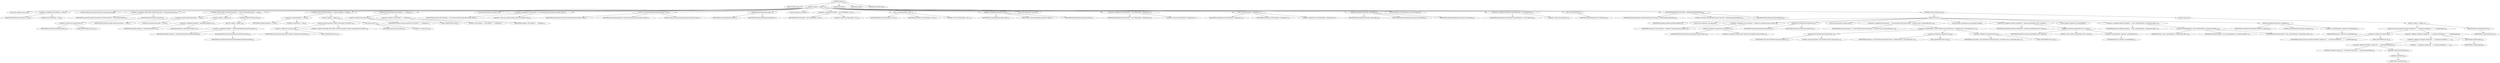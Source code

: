 digraph "main" {  
"342" [label = <(METHOD,main)<SUB>153</SUB>> ]
"343" [label = <(PARAM,String[] args)<SUB>153</SUB>> ]
"344" [label = <(BLOCK,&lt;empty&gt;,&lt;empty&gt;)<SUB>153</SUB>> ]
"345" [label = <(LOCAL,File antHome: java.io.File)> ]
"346" [label = <(&lt;operator&gt;.assignment,File antHome = null)<SUB>154</SUB>> ]
"347" [label = <(IDENTIFIER,antHome,File antHome = null)<SUB>154</SUB>> ]
"348" [label = <(LITERAL,null,File antHome = null)<SUB>154</SUB>> ]
"349" [label = <(LOCAL,ClassLoader systemClassLoader: java.lang.ClassLoader)> ]
"350" [label = <(&lt;operator&gt;.assignment,ClassLoader systemClassLoader = this.getClassLoader())<SUB>155</SUB>> ]
"351" [label = <(IDENTIFIER,systemClassLoader,ClassLoader systemClassLoader = this.getClassLoader())<SUB>155</SUB>> ]
"352" [label = <(getClassLoader,this.getClassLoader())<SUB>155</SUB>> ]
"353" [label = <(&lt;operator&gt;.fieldAccess,Launcher.class)<SUB>155</SUB>> ]
"354" [label = <(IDENTIFIER,Launcher,this.getClassLoader())<SUB>155</SUB>> ]
"355" [label = <(FIELD_IDENTIFIER,class,class)<SUB>155</SUB>> ]
"356" [label = <(CONTROL_STRUCTURE,if (systemClassLoader == null),if (systemClassLoader == null))<SUB>156</SUB>> ]
"357" [label = <(&lt;operator&gt;.equals,systemClassLoader == null)<SUB>156</SUB>> ]
"358" [label = <(IDENTIFIER,systemClassLoader,systemClassLoader == null)<SUB>156</SUB>> ]
"359" [label = <(LITERAL,null,systemClassLoader == null)<SUB>156</SUB>> ]
"360" [label = <(BLOCK,&lt;empty&gt;,&lt;empty&gt;)<SUB>156</SUB>> ]
"361" [label = <(&lt;operator&gt;.assignment,antHome = determineAntHome11())<SUB>157</SUB>> ]
"362" [label = <(IDENTIFIER,antHome,antHome = determineAntHome11())<SUB>157</SUB>> ]
"363" [label = <(determineAntHome11,determineAntHome11())<SUB>157</SUB>> ]
"364" [label = <(CONTROL_STRUCTURE,else,else)<SUB>159</SUB>> ]
"365" [label = <(BLOCK,&lt;empty&gt;,&lt;empty&gt;)<SUB>159</SUB>> ]
"366" [label = <(&lt;operator&gt;.assignment,antHome = determineAntHome(systemClassLoader))<SUB>160</SUB>> ]
"367" [label = <(IDENTIFIER,antHome,antHome = determineAntHome(systemClassLoader))<SUB>160</SUB>> ]
"368" [label = <(determineAntHome,determineAntHome(systemClassLoader))<SUB>160</SUB>> ]
"369" [label = <(IDENTIFIER,systemClassLoader,determineAntHome(systemClassLoader))<SUB>160</SUB>> ]
"370" [label = <(CONTROL_STRUCTURE,if (antHome == null),if (antHome == null))<SUB>162</SUB>> ]
"371" [label = <(&lt;operator&gt;.equals,antHome == null)<SUB>162</SUB>> ]
"372" [label = <(IDENTIFIER,antHome,antHome == null)<SUB>162</SUB>> ]
"373" [label = <(LITERAL,null,antHome == null)<SUB>162</SUB>> ]
"374" [label = <(BLOCK,&lt;empty&gt;,&lt;empty&gt;)<SUB>162</SUB>> ]
"375" [label = <(println,System.err.println(&quot;Unable to determine ANT_HOME&quot;))<SUB>163</SUB>> ]
"376" [label = <(&lt;operator&gt;.fieldAccess,System.err)<SUB>163</SUB>> ]
"377" [label = <(IDENTIFIER,System,System.err.println(&quot;Unable to determine ANT_HOME&quot;))<SUB>163</SUB>> ]
"378" [label = <(FIELD_IDENTIFIER,err,err)<SUB>163</SUB>> ]
"379" [label = <(LITERAL,&quot;Unable to determine ANT_HOME&quot;,System.err.println(&quot;Unable to determine ANT_HOME&quot;))<SUB>163</SUB>> ]
"380" [label = <(exit,System.exit(1))<SUB>164</SUB>> ]
"381" [label = <(IDENTIFIER,System,System.exit(1))<SUB>164</SUB>> ]
"382" [label = <(LITERAL,1,System.exit(1))<SUB>164</SUB>> ]
"383" [label = <(println,System.out.println(&quot;ANT_HOME is &quot; + antHome))<SUB>167</SUB>> ]
"384" [label = <(&lt;operator&gt;.fieldAccess,System.out)<SUB>167</SUB>> ]
"385" [label = <(IDENTIFIER,System,System.out.println(&quot;ANT_HOME is &quot; + antHome))<SUB>167</SUB>> ]
"386" [label = <(FIELD_IDENTIFIER,out,out)<SUB>167</SUB>> ]
"387" [label = <(&lt;operator&gt;.addition,&quot;ANT_HOME is &quot; + antHome)<SUB>167</SUB>> ]
"388" [label = <(LITERAL,&quot;ANT_HOME is &quot;,&quot;ANT_HOME is &quot; + antHome)<SUB>167</SUB>> ]
"389" [label = <(IDENTIFIER,antHome,&quot;ANT_HOME is &quot; + antHome)<SUB>167</SUB>> ]
"30" [label = <(LOCAL,AntClassLoader antLoader: ANY)> ]
"390" [label = <(&lt;operator&gt;.assignment,ANY antLoader = new AntClassLoader(systemClassLoader, false))<SUB>170</SUB>> ]
"391" [label = <(IDENTIFIER,antLoader,ANY antLoader = new AntClassLoader(systemClassLoader, false))<SUB>170</SUB>> ]
"392" [label = <(&lt;operator&gt;.alloc,new AntClassLoader(systemClassLoader, false))<SUB>170</SUB>> ]
"393" [label = <(&lt;init&gt;,new AntClassLoader(systemClassLoader, false))<SUB>170</SUB>> ]
"29" [label = <(IDENTIFIER,antLoader,new AntClassLoader(systemClassLoader, false))<SUB>170</SUB>> ]
"394" [label = <(IDENTIFIER,systemClassLoader,new AntClassLoader(systemClassLoader, false))<SUB>170</SUB>> ]
"395" [label = <(LITERAL,false,new AntClassLoader(systemClassLoader, false))<SUB>170</SUB>> ]
"396" [label = <(addToolsJar,addToolsJar(antLoader))<SUB>173</SUB>> ]
"397" [label = <(IDENTIFIER,this,addToolsJar(antLoader))<SUB>173</SUB>> ]
"398" [label = <(IDENTIFIER,antLoader,addToolsJar(antLoader))<SUB>173</SUB>> ]
"32" [label = <(LOCAL,File libDir: java.io.File)> ]
"399" [label = <(&lt;operator&gt;.assignment,File libDir = new File(antHome, &quot;lib&quot;))<SUB>176</SUB>> ]
"400" [label = <(IDENTIFIER,libDir,File libDir = new File(antHome, &quot;lib&quot;))<SUB>176</SUB>> ]
"401" [label = <(&lt;operator&gt;.alloc,new File(antHome, &quot;lib&quot;))<SUB>176</SUB>> ]
"402" [label = <(&lt;init&gt;,new File(antHome, &quot;lib&quot;))<SUB>176</SUB>> ]
"31" [label = <(IDENTIFIER,libDir,new File(antHome, &quot;lib&quot;))<SUB>176</SUB>> ]
"403" [label = <(IDENTIFIER,antHome,new File(antHome, &quot;lib&quot;))<SUB>176</SUB>> ]
"404" [label = <(LITERAL,&quot;lib&quot;,new File(antHome, &quot;lib&quot;))<SUB>176</SUB>> ]
"405" [label = <(addDirJars,addDirJars(antLoader, libDir))<SUB>177</SUB>> ]
"406" [label = <(IDENTIFIER,this,addDirJars(antLoader, libDir))<SUB>177</SUB>> ]
"407" [label = <(IDENTIFIER,antLoader,addDirJars(antLoader, libDir))<SUB>177</SUB>> ]
"408" [label = <(IDENTIFIER,libDir,addDirJars(antLoader, libDir))<SUB>177</SUB>> ]
"34" [label = <(LOCAL,File optionalDir: java.io.File)> ]
"409" [label = <(&lt;operator&gt;.assignment,File optionalDir = new File(antHome, &quot;lib/optional&quot;))<SUB>179</SUB>> ]
"410" [label = <(IDENTIFIER,optionalDir,File optionalDir = new File(antHome, &quot;lib/optional&quot;))<SUB>179</SUB>> ]
"411" [label = <(&lt;operator&gt;.alloc,new File(antHome, &quot;lib/optional&quot;))<SUB>179</SUB>> ]
"412" [label = <(&lt;init&gt;,new File(antHome, &quot;lib/optional&quot;))<SUB>179</SUB>> ]
"33" [label = <(IDENTIFIER,optionalDir,new File(antHome, &quot;lib/optional&quot;))<SUB>179</SUB>> ]
"413" [label = <(IDENTIFIER,antHome,new File(antHome, &quot;lib/optional&quot;))<SUB>179</SUB>> ]
"414" [label = <(LITERAL,&quot;lib/optional&quot;,new File(antHome, &quot;lib/optional&quot;))<SUB>179</SUB>> ]
"415" [label = <(addDirJars,addDirJars(antLoader, optionalDir))<SUB>180</SUB>> ]
"416" [label = <(IDENTIFIER,this,addDirJars(antLoader, optionalDir))<SUB>180</SUB>> ]
"417" [label = <(IDENTIFIER,antLoader,addDirJars(antLoader, optionalDir))<SUB>180</SUB>> ]
"418" [label = <(IDENTIFIER,optionalDir,addDirJars(antLoader, optionalDir))<SUB>180</SUB>> ]
"36" [label = <(LOCAL,Properties launchProperties: java.util.Properties)> ]
"419" [label = <(&lt;operator&gt;.assignment,Properties launchProperties = new Properties())<SUB>182</SUB>> ]
"420" [label = <(IDENTIFIER,launchProperties,Properties launchProperties = new Properties())<SUB>182</SUB>> ]
"421" [label = <(&lt;operator&gt;.alloc,new Properties())<SUB>182</SUB>> ]
"422" [label = <(&lt;init&gt;,new Properties())<SUB>182</SUB>> ]
"35" [label = <(IDENTIFIER,launchProperties,new Properties())<SUB>182</SUB>> ]
"423" [label = <(put,launchProperties.put(&quot;ant.home&quot;, antHome.getAbsolutePath()))<SUB>183</SUB>> ]
"424" [label = <(IDENTIFIER,launchProperties,launchProperties.put(&quot;ant.home&quot;, antHome.getAbsolutePath()))<SUB>183</SUB>> ]
"425" [label = <(LITERAL,&quot;ant.home&quot;,launchProperties.put(&quot;ant.home&quot;, antHome.getAbsolutePath()))<SUB>183</SUB>> ]
"426" [label = <(getAbsolutePath,antHome.getAbsolutePath())<SUB>183</SUB>> ]
"427" [label = <(IDENTIFIER,antHome,antHome.getAbsolutePath())<SUB>183</SUB>> ]
"428" [label = <(CONTROL_STRUCTURE,try,try)<SUB>185</SUB>> ]
"429" [label = <(BLOCK,try,try)<SUB>185</SUB>> ]
"430" [label = <(LOCAL,Class mainClass: java.lang.Class)> ]
"431" [label = <(&lt;operator&gt;.assignment,Class mainClass = loadClass(&quot;org.apache.tools.ant.Main&quot;))<SUB>186</SUB>> ]
"432" [label = <(IDENTIFIER,mainClass,Class mainClass = loadClass(&quot;org.apache.tools.ant.Main&quot;))<SUB>186</SUB>> ]
"433" [label = <(loadClass,loadClass(&quot;org.apache.tools.ant.Main&quot;))<SUB>186</SUB>> ]
"434" [label = <(IDENTIFIER,antLoader,loadClass(&quot;org.apache.tools.ant.Main&quot;))<SUB>186</SUB>> ]
"435" [label = <(LITERAL,&quot;org.apache.tools.ant.Main&quot;,loadClass(&quot;org.apache.tools.ant.Main&quot;))<SUB>186</SUB>> ]
"436" [label = <(initializeClass,initializeClass(mainClass))<SUB>187</SUB>> ]
"437" [label = <(IDENTIFIER,antLoader,initializeClass(mainClass))<SUB>187</SUB>> ]
"438" [label = <(IDENTIFIER,mainClass,initializeClass(mainClass))<SUB>187</SUB>> ]
"439" [label = <(LOCAL,Class[] param: java.lang.Class[])> ]
"440" [label = <(&lt;operator&gt;.assignment,Class[] param = { Class.forName(&quot;[Ljava.lang.String;&quot;), Properties.class, ClassLoader.class })<SUB>189</SUB>> ]
"441" [label = <(IDENTIFIER,param,Class[] param = { Class.forName(&quot;[Ljava.lang.String;&quot;), Properties.class, ClassLoader.class })<SUB>189</SUB>> ]
"442" [label = <(&lt;operator&gt;.arrayInitializer,{ Class.forName(&quot;[Ljava.lang.String;&quot;), Properties.class, ClassLoader.class })<SUB>189</SUB>> ]
"443" [label = <(forName,Class.forName(&quot;[Ljava.lang.String;&quot;))<SUB>189</SUB>> ]
"444" [label = <(IDENTIFIER,Class,Class.forName(&quot;[Ljava.lang.String;&quot;))<SUB>189</SUB>> ]
"445" [label = <(LITERAL,&quot;[Ljava.lang.String;&quot;,Class.forName(&quot;[Ljava.lang.String;&quot;))<SUB>189</SUB>> ]
"446" [label = <(&lt;operator&gt;.fieldAccess,Properties.class)<SUB>190</SUB>> ]
"447" [label = <(IDENTIFIER,Properties,{ Class.forName(&quot;[Ljava.lang.String;&quot;), Properties.class, ClassLoader.class })<SUB>190</SUB>> ]
"448" [label = <(FIELD_IDENTIFIER,class,class)<SUB>190</SUB>> ]
"449" [label = <(&lt;operator&gt;.fieldAccess,ClassLoader.class)<SUB>190</SUB>> ]
"450" [label = <(IDENTIFIER,ClassLoader,{ Class.forName(&quot;[Ljava.lang.String;&quot;), Properties.class, ClassLoader.class })<SUB>190</SUB>> ]
"451" [label = <(FIELD_IDENTIFIER,class,class)<SUB>190</SUB>> ]
"452" [label = <(LOCAL,Method startMethod: java.lang.reflect.Method)> ]
"453" [label = <(&lt;operator&gt;.assignment,Method startMethod = mainClass.getMethod(&quot;start&quot;, param))<SUB>191</SUB>> ]
"454" [label = <(IDENTIFIER,startMethod,Method startMethod = mainClass.getMethod(&quot;start&quot;, param))<SUB>191</SUB>> ]
"455" [label = <(getMethod,mainClass.getMethod(&quot;start&quot;, param))<SUB>191</SUB>> ]
"456" [label = <(IDENTIFIER,mainClass,mainClass.getMethod(&quot;start&quot;, param))<SUB>191</SUB>> ]
"457" [label = <(LITERAL,&quot;start&quot;,mainClass.getMethod(&quot;start&quot;, param))<SUB>191</SUB>> ]
"458" [label = <(&lt;operator&gt;.arrayInitializer,&lt;operator&gt;.arrayInitializer)<SUB>191</SUB>> ]
"459" [label = <(IDENTIFIER,param,&lt;operator&gt;.arrayInitializer)<SUB>191</SUB>> ]
"460" [label = <(LOCAL,Object[] argument: java.lang.Object[])> ]
"461" [label = <(&lt;operator&gt;.assignment,Object[] argument = { args, launchProperties, systemClassLoader })<SUB>192</SUB>> ]
"462" [label = <(IDENTIFIER,argument,Object[] argument = { args, launchProperties, systemClassLoader })<SUB>192</SUB>> ]
"463" [label = <(&lt;operator&gt;.arrayInitializer,{ args, launchProperties, systemClassLoader })<SUB>192</SUB>> ]
"464" [label = <(IDENTIFIER,args,{ args, launchProperties, systemClassLoader })<SUB>192</SUB>> ]
"465" [label = <(IDENTIFIER,launchProperties,{ args, launchProperties, systemClassLoader })<SUB>192</SUB>> ]
"466" [label = <(IDENTIFIER,systemClassLoader,{ args, launchProperties, systemClassLoader })<SUB>192</SUB>> ]
"467" [label = <(invoke,startMethod.invoke(null, argument))<SUB>193</SUB>> ]
"468" [label = <(IDENTIFIER,startMethod,startMethod.invoke(null, argument))<SUB>193</SUB>> ]
"469" [label = <(LITERAL,null,startMethod.invoke(null, argument))<SUB>193</SUB>> ]
"470" [label = <(&lt;operator&gt;.arrayInitializer,&lt;operator&gt;.arrayInitializer)<SUB>193</SUB>> ]
"471" [label = <(IDENTIFIER,argument,&lt;operator&gt;.arrayInitializer)<SUB>193</SUB>> ]
"472" [label = <(BLOCK,catch,catch)> ]
"473" [label = <(BLOCK,&lt;empty&gt;,&lt;empty&gt;)<SUB>195</SUB>> ]
"474" [label = <(println,System.out.println(&quot;Exception running Ant: &quot; + e.getClass().getName() + &quot;: &quot; + e.getMessage()))<SUB>196</SUB>> ]
"475" [label = <(&lt;operator&gt;.fieldAccess,System.out)<SUB>196</SUB>> ]
"476" [label = <(IDENTIFIER,System,System.out.println(&quot;Exception running Ant: &quot; + e.getClass().getName() + &quot;: &quot; + e.getMessage()))<SUB>196</SUB>> ]
"477" [label = <(FIELD_IDENTIFIER,out,out)<SUB>196</SUB>> ]
"478" [label = <(&lt;operator&gt;.addition,&quot;Exception running Ant: &quot; + e.getClass().getName() + &quot;: &quot; + e.getMessage())<SUB>196</SUB>> ]
"479" [label = <(&lt;operator&gt;.addition,&quot;Exception running Ant: &quot; + e.getClass().getName() + &quot;: &quot;)<SUB>196</SUB>> ]
"480" [label = <(&lt;operator&gt;.addition,&quot;Exception running Ant: &quot; + e.getClass().getName())<SUB>196</SUB>> ]
"481" [label = <(LITERAL,&quot;Exception running Ant: &quot;,&quot;Exception running Ant: &quot; + e.getClass().getName())<SUB>196</SUB>> ]
"482" [label = <(getName,e.getClass().getName())<SUB>196</SUB>> ]
"483" [label = <(getClass,e.getClass())<SUB>196</SUB>> ]
"484" [label = <(IDENTIFIER,e,e.getClass())<SUB>196</SUB>> ]
"485" [label = <(LITERAL,&quot;: &quot;,&quot;Exception running Ant: &quot; + e.getClass().getName() + &quot;: &quot;)<SUB>196</SUB>> ]
"486" [label = <(getMessage,e.getMessage())<SUB>196</SUB>> ]
"487" [label = <(IDENTIFIER,e,e.getMessage())<SUB>196</SUB>> ]
"488" [label = <(printStackTrace,e.printStackTrace())<SUB>197</SUB>> ]
"489" [label = <(IDENTIFIER,e,e.printStackTrace())<SUB>197</SUB>> ]
"490" [label = <(MODIFIER,PUBLIC)> ]
"491" [label = <(MODIFIER,STATIC)> ]
"492" [label = <(METHOD_RETURN,void)<SUB>153</SUB>> ]
  "342" -> "343" 
  "342" -> "344" 
  "342" -> "490" 
  "342" -> "491" 
  "342" -> "492" 
  "344" -> "345" 
  "344" -> "346" 
  "344" -> "349" 
  "344" -> "350" 
  "344" -> "356" 
  "344" -> "370" 
  "344" -> "383" 
  "344" -> "30" 
  "344" -> "390" 
  "344" -> "393" 
  "344" -> "396" 
  "344" -> "32" 
  "344" -> "399" 
  "344" -> "402" 
  "344" -> "405" 
  "344" -> "34" 
  "344" -> "409" 
  "344" -> "412" 
  "344" -> "415" 
  "344" -> "36" 
  "344" -> "419" 
  "344" -> "422" 
  "344" -> "423" 
  "344" -> "428" 
  "346" -> "347" 
  "346" -> "348" 
  "350" -> "351" 
  "350" -> "352" 
  "352" -> "353" 
  "353" -> "354" 
  "353" -> "355" 
  "356" -> "357" 
  "356" -> "360" 
  "356" -> "364" 
  "357" -> "358" 
  "357" -> "359" 
  "360" -> "361" 
  "361" -> "362" 
  "361" -> "363" 
  "364" -> "365" 
  "365" -> "366" 
  "366" -> "367" 
  "366" -> "368" 
  "368" -> "369" 
  "370" -> "371" 
  "370" -> "374" 
  "371" -> "372" 
  "371" -> "373" 
  "374" -> "375" 
  "374" -> "380" 
  "375" -> "376" 
  "375" -> "379" 
  "376" -> "377" 
  "376" -> "378" 
  "380" -> "381" 
  "380" -> "382" 
  "383" -> "384" 
  "383" -> "387" 
  "384" -> "385" 
  "384" -> "386" 
  "387" -> "388" 
  "387" -> "389" 
  "390" -> "391" 
  "390" -> "392" 
  "393" -> "29" 
  "393" -> "394" 
  "393" -> "395" 
  "396" -> "397" 
  "396" -> "398" 
  "399" -> "400" 
  "399" -> "401" 
  "402" -> "31" 
  "402" -> "403" 
  "402" -> "404" 
  "405" -> "406" 
  "405" -> "407" 
  "405" -> "408" 
  "409" -> "410" 
  "409" -> "411" 
  "412" -> "33" 
  "412" -> "413" 
  "412" -> "414" 
  "415" -> "416" 
  "415" -> "417" 
  "415" -> "418" 
  "419" -> "420" 
  "419" -> "421" 
  "422" -> "35" 
  "423" -> "424" 
  "423" -> "425" 
  "423" -> "426" 
  "426" -> "427" 
  "428" -> "429" 
  "428" -> "472" 
  "429" -> "430" 
  "429" -> "431" 
  "429" -> "436" 
  "429" -> "439" 
  "429" -> "440" 
  "429" -> "452" 
  "429" -> "453" 
  "429" -> "460" 
  "429" -> "461" 
  "429" -> "467" 
  "431" -> "432" 
  "431" -> "433" 
  "433" -> "434" 
  "433" -> "435" 
  "436" -> "437" 
  "436" -> "438" 
  "440" -> "441" 
  "440" -> "442" 
  "442" -> "443" 
  "442" -> "446" 
  "442" -> "449" 
  "443" -> "444" 
  "443" -> "445" 
  "446" -> "447" 
  "446" -> "448" 
  "449" -> "450" 
  "449" -> "451" 
  "453" -> "454" 
  "453" -> "455" 
  "455" -> "456" 
  "455" -> "457" 
  "455" -> "458" 
  "458" -> "459" 
  "461" -> "462" 
  "461" -> "463" 
  "463" -> "464" 
  "463" -> "465" 
  "463" -> "466" 
  "467" -> "468" 
  "467" -> "469" 
  "467" -> "470" 
  "470" -> "471" 
  "472" -> "473" 
  "473" -> "474" 
  "473" -> "488" 
  "474" -> "475" 
  "474" -> "478" 
  "475" -> "476" 
  "475" -> "477" 
  "478" -> "479" 
  "478" -> "486" 
  "479" -> "480" 
  "479" -> "485" 
  "480" -> "481" 
  "480" -> "482" 
  "482" -> "483" 
  "483" -> "484" 
  "486" -> "487" 
  "488" -> "489" 
}
